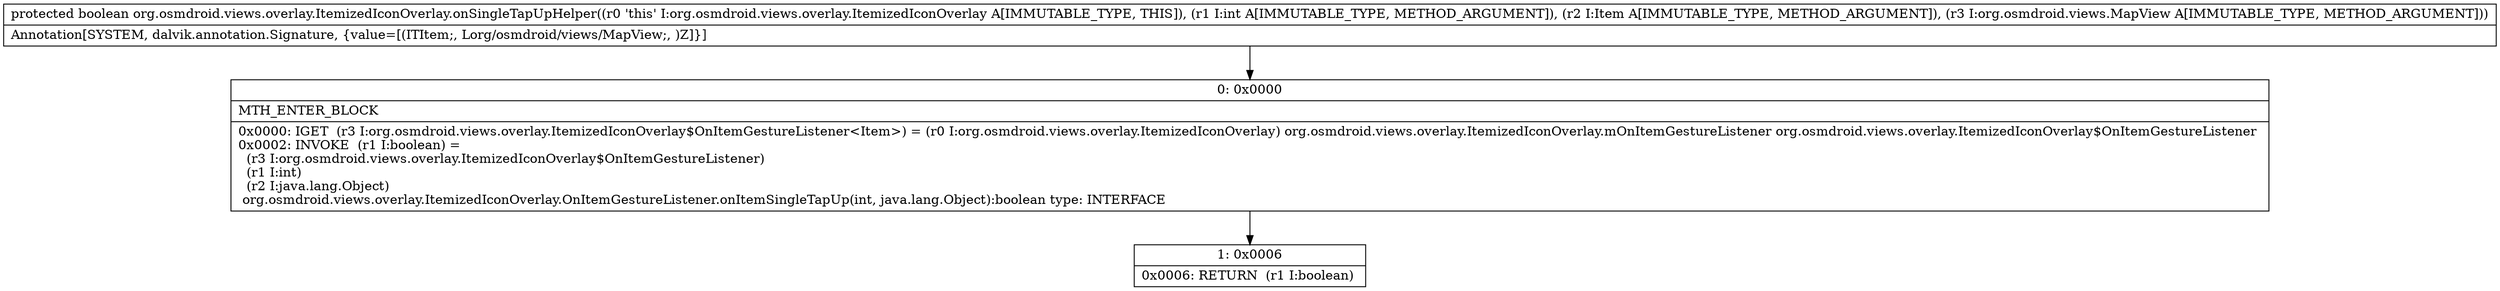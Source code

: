 digraph "CFG fororg.osmdroid.views.overlay.ItemizedIconOverlay.onSingleTapUpHelper(ILorg\/osmdroid\/views\/overlay\/OverlayItem;Lorg\/osmdroid\/views\/MapView;)Z" {
Node_0 [shape=record,label="{0\:\ 0x0000|MTH_ENTER_BLOCK\l|0x0000: IGET  (r3 I:org.osmdroid.views.overlay.ItemizedIconOverlay$OnItemGestureListener\<Item\>) = (r0 I:org.osmdroid.views.overlay.ItemizedIconOverlay) org.osmdroid.views.overlay.ItemizedIconOverlay.mOnItemGestureListener org.osmdroid.views.overlay.ItemizedIconOverlay$OnItemGestureListener \l0x0002: INVOKE  (r1 I:boolean) = \l  (r3 I:org.osmdroid.views.overlay.ItemizedIconOverlay$OnItemGestureListener)\l  (r1 I:int)\l  (r2 I:java.lang.Object)\l org.osmdroid.views.overlay.ItemizedIconOverlay.OnItemGestureListener.onItemSingleTapUp(int, java.lang.Object):boolean type: INTERFACE \l}"];
Node_1 [shape=record,label="{1\:\ 0x0006|0x0006: RETURN  (r1 I:boolean) \l}"];
MethodNode[shape=record,label="{protected boolean org.osmdroid.views.overlay.ItemizedIconOverlay.onSingleTapUpHelper((r0 'this' I:org.osmdroid.views.overlay.ItemizedIconOverlay A[IMMUTABLE_TYPE, THIS]), (r1 I:int A[IMMUTABLE_TYPE, METHOD_ARGUMENT]), (r2 I:Item A[IMMUTABLE_TYPE, METHOD_ARGUMENT]), (r3 I:org.osmdroid.views.MapView A[IMMUTABLE_TYPE, METHOD_ARGUMENT]))  | Annotation[SYSTEM, dalvik.annotation.Signature, \{value=[(ITItem;, Lorg\/osmdroid\/views\/MapView;, )Z]\}]\l}"];
MethodNode -> Node_0;
Node_0 -> Node_1;
}

